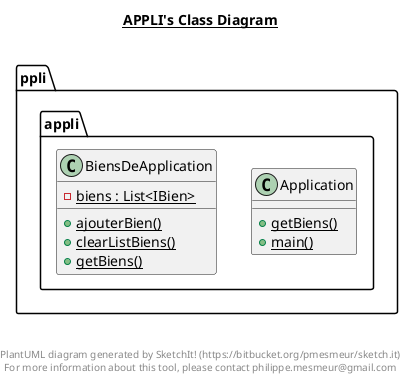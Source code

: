 @startuml

title __APPLI's Class Diagram__\n

    namespace ppli {
      class appli.Application {
          {static} + getBiens()
          {static} + main()
      }
    }


    namespace ppli {
      class appli.BiensDeApplication {
          {static} - biens : List<IBien>
          {static} + ajouterBien()
          {static} + clearListBiens()
          {static} + getBiens()
      }
    }




right footer


PlantUML diagram generated by SketchIt! (https://bitbucket.org/pmesmeur/sketch.it)
For more information about this tool, please contact philippe.mesmeur@gmail.com
endfooter

@enduml
